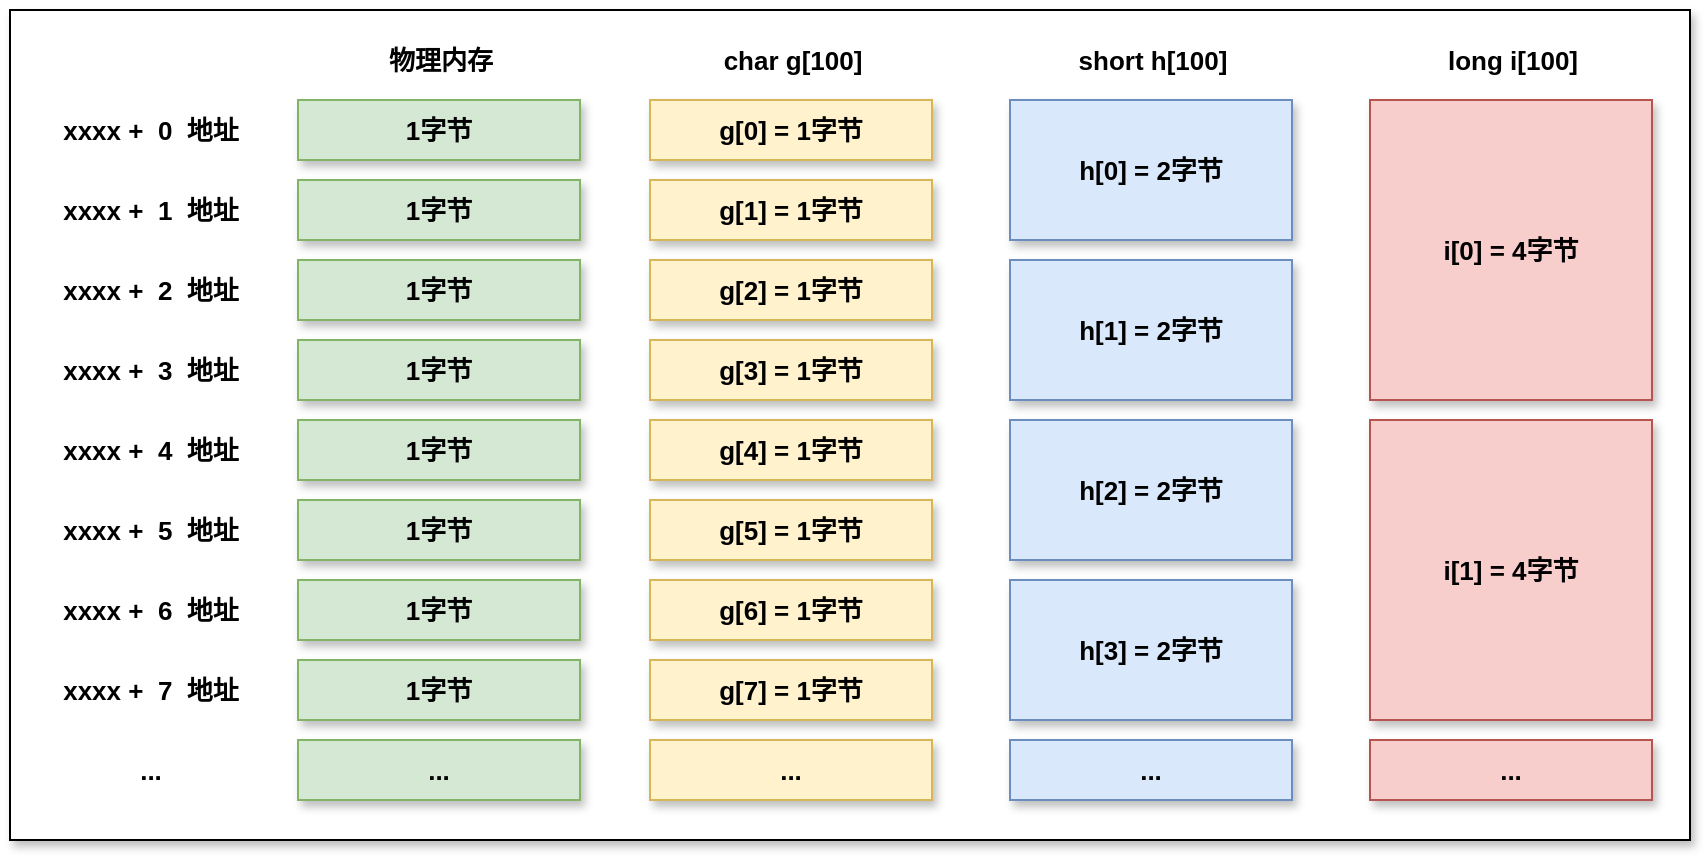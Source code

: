 <mxfile version="14.1.5" type="device"><diagram id="QDCYvTiIa1_dxsT2Uti-" name="Page-1"><mxGraphModel dx="1913" dy="966" grid="1" gridSize="10" guides="1" tooltips="1" connect="1" arrows="1" fold="1" page="1" pageScale="1" pageWidth="827" pageHeight="1169" math="0" shadow="0"><root><mxCell id="0"/><mxCell id="1" parent="0"/><mxCell id="hmjzoFS6LX4zS7qr3zb2-28" value="" style="rounded=0;whiteSpace=wrap;html=1;fontSize=13;shadow=1;" parent="1" vertex="1"><mxGeometry x="-40" y="215" width="840" height="415" as="geometry"/></mxCell><mxCell id="hmjzoFS6LX4zS7qr3zb2-10" value="xxxx +&amp;nbsp; 0&amp;nbsp; 地址" style="text;html=1;align=center;verticalAlign=middle;resizable=0;points=[];autosize=1;fontSize=13;shadow=1;fontStyle=1" parent="1" vertex="1"><mxGeometry x="-20" y="265" width="100" height="20" as="geometry"/></mxCell><mxCell id="hmjzoFS6LX4zS7qr3zb2-19" value="1字节" style="rounded=0;whiteSpace=wrap;html=1;fontSize=13;shadow=1;fillColor=#d5e8d4;strokeColor=#82b366;fontStyle=1" parent="1" vertex="1"><mxGeometry x="104" y="260" width="141" height="30" as="geometry"/></mxCell><mxCell id="hmjzoFS6LX4zS7qr3zb2-26" value="物理内存" style="text;html=1;align=center;verticalAlign=middle;resizable=0;points=[];autosize=1;fontSize=13;fontStyle=1;shadow=1;" parent="1" vertex="1"><mxGeometry x="139.5" y="230" width="70" height="20" as="geometry"/></mxCell><mxCell id="dED1q0bvOsLWz939gwyW-1" value="1字节" style="rounded=0;whiteSpace=wrap;html=1;fontSize=13;shadow=1;fillColor=#d5e8d4;strokeColor=#82b366;fontStyle=1" vertex="1" parent="1"><mxGeometry x="104" y="300" width="141" height="30" as="geometry"/></mxCell><mxCell id="dED1q0bvOsLWz939gwyW-2" value="1字节" style="rounded=0;whiteSpace=wrap;html=1;fontSize=13;shadow=1;fillColor=#d5e8d4;strokeColor=#82b366;fontStyle=1" vertex="1" parent="1"><mxGeometry x="104" y="340" width="141" height="30" as="geometry"/></mxCell><mxCell id="dED1q0bvOsLWz939gwyW-3" value="1字节" style="rounded=0;whiteSpace=wrap;html=1;fontSize=13;shadow=1;fillColor=#d5e8d4;strokeColor=#82b366;fontStyle=1" vertex="1" parent="1"><mxGeometry x="104" y="380" width="141" height="30" as="geometry"/></mxCell><mxCell id="dED1q0bvOsLWz939gwyW-8" value="xxxx +&amp;nbsp; 1&amp;nbsp; 地址" style="text;html=1;align=center;verticalAlign=middle;resizable=0;points=[];autosize=1;fontSize=13;shadow=1;fontStyle=1" vertex="1" parent="1"><mxGeometry x="-20" y="305" width="100" height="20" as="geometry"/></mxCell><mxCell id="dED1q0bvOsLWz939gwyW-9" value="xxxx +&amp;nbsp; 2&amp;nbsp; 地址" style="text;html=1;align=center;verticalAlign=middle;resizable=0;points=[];autosize=1;fontSize=13;shadow=1;fontStyle=1" vertex="1" parent="1"><mxGeometry x="-20" y="345" width="100" height="20" as="geometry"/></mxCell><mxCell id="dED1q0bvOsLWz939gwyW-10" value="xxxx +&amp;nbsp; 3&amp;nbsp; 地址" style="text;html=1;align=center;verticalAlign=middle;resizable=0;points=[];autosize=1;fontSize=13;shadow=1;fontStyle=1" vertex="1" parent="1"><mxGeometry x="-20" y="385" width="100" height="20" as="geometry"/></mxCell><mxCell id="dED1q0bvOsLWz939gwyW-11" value="xxxx +&amp;nbsp; 4&amp;nbsp; 地址" style="text;html=1;align=center;verticalAlign=middle;resizable=0;points=[];autosize=1;fontSize=13;shadow=1;fontStyle=1" vertex="1" parent="1"><mxGeometry x="-20" y="425" width="100" height="20" as="geometry"/></mxCell><mxCell id="dED1q0bvOsLWz939gwyW-12" value="1字节" style="rounded=0;whiteSpace=wrap;html=1;fontSize=13;shadow=1;fillColor=#d5e8d4;strokeColor=#82b366;fontStyle=1" vertex="1" parent="1"><mxGeometry x="104" y="420" width="141" height="30" as="geometry"/></mxCell><mxCell id="dED1q0bvOsLWz939gwyW-13" value="1字节" style="rounded=0;whiteSpace=wrap;html=1;fontSize=13;shadow=1;fillColor=#d5e8d4;strokeColor=#82b366;fontStyle=1" vertex="1" parent="1"><mxGeometry x="104" y="460" width="141" height="30" as="geometry"/></mxCell><mxCell id="dED1q0bvOsLWz939gwyW-14" value="1字节" style="rounded=0;whiteSpace=wrap;html=1;fontSize=13;shadow=1;fillColor=#d5e8d4;strokeColor=#82b366;fontStyle=1" vertex="1" parent="1"><mxGeometry x="104" y="500" width="141" height="30" as="geometry"/></mxCell><mxCell id="dED1q0bvOsLWz939gwyW-15" value="1字节" style="rounded=0;whiteSpace=wrap;html=1;fontSize=13;shadow=1;fillColor=#d5e8d4;strokeColor=#82b366;fontStyle=1" vertex="1" parent="1"><mxGeometry x="104" y="540" width="141" height="30" as="geometry"/></mxCell><mxCell id="dED1q0bvOsLWz939gwyW-16" value="xxxx +&amp;nbsp; 5&amp;nbsp; 地址" style="text;html=1;align=center;verticalAlign=middle;resizable=0;points=[];autosize=1;fontSize=13;shadow=1;fontStyle=1" vertex="1" parent="1"><mxGeometry x="-20" y="465" width="100" height="20" as="geometry"/></mxCell><mxCell id="dED1q0bvOsLWz939gwyW-17" value="xxxx +&amp;nbsp; 6&amp;nbsp; 地址" style="text;html=1;align=center;verticalAlign=middle;resizable=0;points=[];autosize=1;fontSize=13;shadow=1;fontStyle=1" vertex="1" parent="1"><mxGeometry x="-20" y="505" width="100" height="20" as="geometry"/></mxCell><mxCell id="dED1q0bvOsLWz939gwyW-18" value="xxxx +&amp;nbsp; 7&amp;nbsp; 地址" style="text;html=1;align=center;verticalAlign=middle;resizable=0;points=[];autosize=1;fontSize=13;shadow=1;fontStyle=1" vertex="1" parent="1"><mxGeometry x="-20" y="545" width="100" height="20" as="geometry"/></mxCell><mxCell id="dED1q0bvOsLWz939gwyW-19" value="..." style="rounded=0;whiteSpace=wrap;html=1;fontSize=13;shadow=1;fillColor=#d5e8d4;strokeColor=#82b366;fontStyle=1" vertex="1" parent="1"><mxGeometry x="104" y="580" width="141" height="30" as="geometry"/></mxCell><mxCell id="dED1q0bvOsLWz939gwyW-20" value="..." style="text;html=1;align=center;verticalAlign=middle;resizable=0;points=[];autosize=1;fontSize=13;shadow=1;fontStyle=1" vertex="1" parent="1"><mxGeometry x="15" y="585" width="30" height="20" as="geometry"/></mxCell><mxCell id="dED1q0bvOsLWz939gwyW-21" value="g[0] = 1字节" style="rounded=0;whiteSpace=wrap;html=1;fontSize=13;shadow=1;fillColor=#fff2cc;strokeColor=#d6b656;fontStyle=1" vertex="1" parent="1"><mxGeometry x="280" y="260" width="141" height="30" as="geometry"/></mxCell><mxCell id="dED1q0bvOsLWz939gwyW-22" value="char g[100]" style="text;html=1;align=center;verticalAlign=middle;resizable=0;points=[];autosize=1;fontSize=13;fontStyle=1;shadow=1;" vertex="1" parent="1"><mxGeometry x="310.5" y="230" width="80" height="20" as="geometry"/></mxCell><mxCell id="dED1q0bvOsLWz939gwyW-31" value="g[1] = 1字节" style="rounded=0;whiteSpace=wrap;html=1;fontSize=13;shadow=1;fillColor=#fff2cc;strokeColor=#d6b656;fontStyle=1" vertex="1" parent="1"><mxGeometry x="280" y="300" width="141" height="30" as="geometry"/></mxCell><mxCell id="dED1q0bvOsLWz939gwyW-32" value="g[2] = 1字节" style="rounded=0;whiteSpace=wrap;html=1;fontSize=13;shadow=1;fillColor=#fff2cc;strokeColor=#d6b656;fontStyle=1" vertex="1" parent="1"><mxGeometry x="280" y="340" width="141" height="30" as="geometry"/></mxCell><mxCell id="dED1q0bvOsLWz939gwyW-33" value="g[3] = 1字节" style="rounded=0;whiteSpace=wrap;html=1;fontSize=13;shadow=1;fillColor=#fff2cc;strokeColor=#d6b656;fontStyle=1" vertex="1" parent="1"><mxGeometry x="280" y="380" width="141" height="30" as="geometry"/></mxCell><mxCell id="dED1q0bvOsLWz939gwyW-38" value="g[4] = 1字节" style="rounded=0;whiteSpace=wrap;html=1;fontSize=13;shadow=1;fillColor=#fff2cc;strokeColor=#d6b656;fontStyle=1" vertex="1" parent="1"><mxGeometry x="280" y="420" width="141" height="30" as="geometry"/></mxCell><mxCell id="dED1q0bvOsLWz939gwyW-39" value="g[5] = 1字节" style="rounded=0;whiteSpace=wrap;html=1;fontSize=13;shadow=1;fillColor=#fff2cc;strokeColor=#d6b656;fontStyle=1" vertex="1" parent="1"><mxGeometry x="280" y="460" width="141" height="30" as="geometry"/></mxCell><mxCell id="dED1q0bvOsLWz939gwyW-40" value="g[6] = 1字节" style="rounded=0;whiteSpace=wrap;html=1;fontSize=13;shadow=1;fillColor=#fff2cc;strokeColor=#d6b656;fontStyle=1" vertex="1" parent="1"><mxGeometry x="280" y="500" width="141" height="30" as="geometry"/></mxCell><mxCell id="dED1q0bvOsLWz939gwyW-41" value="g[7] = 1字节" style="rounded=0;whiteSpace=wrap;html=1;fontSize=13;shadow=1;fillColor=#fff2cc;strokeColor=#d6b656;fontStyle=1" vertex="1" parent="1"><mxGeometry x="280" y="540" width="141" height="30" as="geometry"/></mxCell><mxCell id="dED1q0bvOsLWz939gwyW-42" value="..." style="rounded=0;whiteSpace=wrap;html=1;fontSize=13;shadow=1;fillColor=#fff2cc;strokeColor=#d6b656;fontStyle=1" vertex="1" parent="1"><mxGeometry x="280" y="580" width="141" height="30" as="geometry"/></mxCell><mxCell id="dED1q0bvOsLWz939gwyW-43" value="h[0] = 2字节" style="rounded=0;whiteSpace=wrap;html=1;fontSize=13;shadow=1;fillColor=#dae8fc;strokeColor=#6c8ebf;fontStyle=1" vertex="1" parent="1"><mxGeometry x="460" y="260" width="141" height="70" as="geometry"/></mxCell><mxCell id="dED1q0bvOsLWz939gwyW-44" value="short h[100]" style="text;html=1;align=center;verticalAlign=middle;resizable=0;points=[];autosize=1;fontSize=13;fontStyle=1;shadow=1;" vertex="1" parent="1"><mxGeometry x="485.5" y="230" width="90" height="20" as="geometry"/></mxCell><mxCell id="dED1q0bvOsLWz939gwyW-46" value="h[1] = 2字节" style="rounded=0;whiteSpace=wrap;html=1;fontSize=13;shadow=1;fillColor=#dae8fc;strokeColor=#6c8ebf;fontStyle=1" vertex="1" parent="1"><mxGeometry x="460" y="340" width="141" height="70" as="geometry"/></mxCell><mxCell id="dED1q0bvOsLWz939gwyW-49" value="h[2] = 2字节" style="rounded=0;whiteSpace=wrap;html=1;fontSize=13;shadow=1;fillColor=#dae8fc;strokeColor=#6c8ebf;fontStyle=1" vertex="1" parent="1"><mxGeometry x="460" y="420" width="141" height="70" as="geometry"/></mxCell><mxCell id="dED1q0bvOsLWz939gwyW-50" value="h[3] = 2字节" style="rounded=0;whiteSpace=wrap;html=1;fontSize=13;shadow=1;fillColor=#dae8fc;strokeColor=#6c8ebf;fontStyle=1" vertex="1" parent="1"><mxGeometry x="460" y="500" width="141" height="70" as="geometry"/></mxCell><mxCell id="dED1q0bvOsLWz939gwyW-51" value="..." style="rounded=0;whiteSpace=wrap;html=1;fontSize=13;shadow=1;fillColor=#dae8fc;strokeColor=#6c8ebf;fontStyle=1" vertex="1" parent="1"><mxGeometry x="460" y="580" width="141" height="30" as="geometry"/></mxCell><mxCell id="dED1q0bvOsLWz939gwyW-52" value="i[0] = 4字节" style="rounded=0;whiteSpace=wrap;html=1;fontSize=13;shadow=1;fillColor=#f8cecc;strokeColor=#b85450;fontStyle=1" vertex="1" parent="1"><mxGeometry x="640" y="260" width="141" height="150" as="geometry"/></mxCell><mxCell id="dED1q0bvOsLWz939gwyW-53" value="long i[100]" style="text;html=1;align=center;verticalAlign=middle;resizable=0;points=[];autosize=1;fontSize=13;fontStyle=1;shadow=1;" vertex="1" parent="1"><mxGeometry x="670.5" y="230" width="80" height="20" as="geometry"/></mxCell><mxCell id="dED1q0bvOsLWz939gwyW-55" value="i[1] = 4字节" style="rounded=0;whiteSpace=wrap;html=1;fontSize=13;shadow=1;fillColor=#f8cecc;strokeColor=#b85450;fontStyle=1" vertex="1" parent="1"><mxGeometry x="640" y="420" width="141" height="150" as="geometry"/></mxCell><mxCell id="dED1q0bvOsLWz939gwyW-56" value="..." style="rounded=0;whiteSpace=wrap;html=1;fontSize=13;shadow=1;fillColor=#f8cecc;strokeColor=#b85450;fontStyle=1" vertex="1" parent="1"><mxGeometry x="640" y="580" width="141" height="30" as="geometry"/></mxCell></root></mxGraphModel></diagram></mxfile>